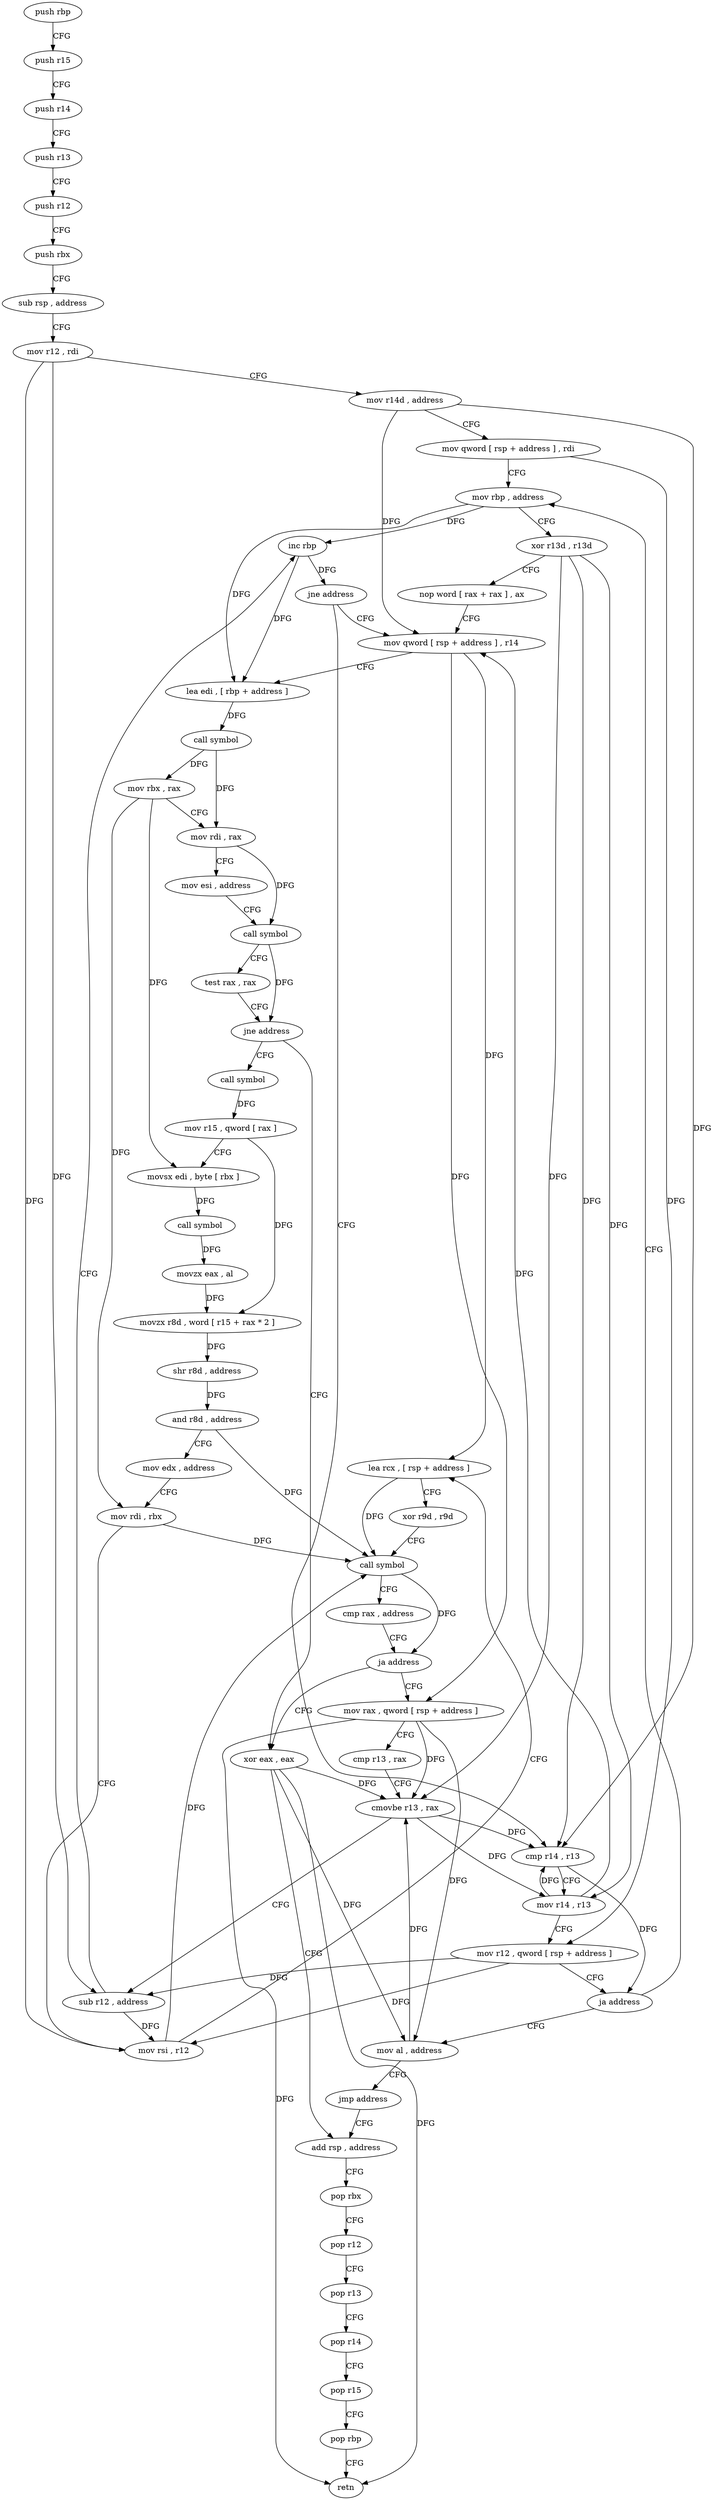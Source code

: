 digraph "func" {
"4219632" [label = "push rbp" ]
"4219633" [label = "push r15" ]
"4219635" [label = "push r14" ]
"4219637" [label = "push r13" ]
"4219639" [label = "push r12" ]
"4219641" [label = "push rbx" ]
"4219642" [label = "sub rsp , address" ]
"4219646" [label = "mov r12 , rdi" ]
"4219649" [label = "mov r14d , address" ]
"4219655" [label = "mov qword [ rsp + address ] , rdi" ]
"4219660" [label = "mov rbp , address" ]
"4219821" [label = "xor eax , eax" ]
"4219823" [label = "add rsp , address" ]
"4219717" [label = "call symbol" ]
"4219722" [label = "mov r15 , qword [ rax ]" ]
"4219725" [label = "movsx edi , byte [ rbx ]" ]
"4219728" [label = "call symbol" ]
"4219733" [label = "movzx eax , al" ]
"4219736" [label = "movzx r8d , word [ r15 + rax * 2 ]" ]
"4219741" [label = "shr r8d , address" ]
"4219745" [label = "and r8d , address" ]
"4219749" [label = "mov edx , address" ]
"4219754" [label = "mov rdi , rbx" ]
"4219757" [label = "mov rsi , r12" ]
"4219760" [label = "lea rcx , [ rsp + address ]" ]
"4219765" [label = "xor r9d , r9d" ]
"4219768" [label = "call symbol" ]
"4219773" [label = "cmp rax , address" ]
"4219777" [label = "ja address" ]
"4219779" [label = "mov rax , qword [ rsp + address ]" ]
"4219784" [label = "cmp r13 , rax" ]
"4219787" [label = "cmovbe r13 , rax" ]
"4219791" [label = "sub r12 , address" ]
"4219795" [label = "inc rbp" ]
"4219798" [label = "jne address" ]
"4219680" [label = "mov qword [ rsp + address ] , r14" ]
"4219800" [label = "cmp r14 , r13" ]
"4219685" [label = "lea edi , [ rbp + address ]" ]
"4219691" [label = "call symbol" ]
"4219696" [label = "mov rbx , rax" ]
"4219699" [label = "mov rdi , rax" ]
"4219702" [label = "mov esi , address" ]
"4219707" [label = "call symbol" ]
"4219712" [label = "test rax , rax" ]
"4219715" [label = "jne address" ]
"4219803" [label = "mov r14 , r13" ]
"4219806" [label = "mov r12 , qword [ rsp + address ]" ]
"4219811" [label = "ja address" ]
"4219817" [label = "mov al , address" ]
"4219667" [label = "xor r13d , r13d" ]
"4219670" [label = "nop word [ rax + rax ] , ax" ]
"4219819" [label = "jmp address" ]
"4219827" [label = "pop rbx" ]
"4219828" [label = "pop r12" ]
"4219830" [label = "pop r13" ]
"4219832" [label = "pop r14" ]
"4219834" [label = "pop r15" ]
"4219836" [label = "pop rbp" ]
"4219837" [label = "retn" ]
"4219632" -> "4219633" [ label = "CFG" ]
"4219633" -> "4219635" [ label = "CFG" ]
"4219635" -> "4219637" [ label = "CFG" ]
"4219637" -> "4219639" [ label = "CFG" ]
"4219639" -> "4219641" [ label = "CFG" ]
"4219641" -> "4219642" [ label = "CFG" ]
"4219642" -> "4219646" [ label = "CFG" ]
"4219646" -> "4219649" [ label = "CFG" ]
"4219646" -> "4219757" [ label = "DFG" ]
"4219646" -> "4219791" [ label = "DFG" ]
"4219649" -> "4219655" [ label = "CFG" ]
"4219649" -> "4219680" [ label = "DFG" ]
"4219649" -> "4219800" [ label = "DFG" ]
"4219655" -> "4219660" [ label = "CFG" ]
"4219655" -> "4219806" [ label = "DFG" ]
"4219660" -> "4219667" [ label = "CFG" ]
"4219660" -> "4219685" [ label = "DFG" ]
"4219660" -> "4219795" [ label = "DFG" ]
"4219821" -> "4219823" [ label = "CFG" ]
"4219821" -> "4219837" [ label = "DFG" ]
"4219821" -> "4219787" [ label = "DFG" ]
"4219821" -> "4219817" [ label = "DFG" ]
"4219823" -> "4219827" [ label = "CFG" ]
"4219717" -> "4219722" [ label = "DFG" ]
"4219722" -> "4219725" [ label = "CFG" ]
"4219722" -> "4219736" [ label = "DFG" ]
"4219725" -> "4219728" [ label = "DFG" ]
"4219728" -> "4219733" [ label = "DFG" ]
"4219733" -> "4219736" [ label = "DFG" ]
"4219736" -> "4219741" [ label = "DFG" ]
"4219741" -> "4219745" [ label = "DFG" ]
"4219745" -> "4219749" [ label = "CFG" ]
"4219745" -> "4219768" [ label = "DFG" ]
"4219749" -> "4219754" [ label = "CFG" ]
"4219754" -> "4219757" [ label = "CFG" ]
"4219754" -> "4219768" [ label = "DFG" ]
"4219757" -> "4219760" [ label = "CFG" ]
"4219757" -> "4219768" [ label = "DFG" ]
"4219760" -> "4219765" [ label = "CFG" ]
"4219760" -> "4219768" [ label = "DFG" ]
"4219765" -> "4219768" [ label = "CFG" ]
"4219768" -> "4219773" [ label = "CFG" ]
"4219768" -> "4219777" [ label = "DFG" ]
"4219773" -> "4219777" [ label = "CFG" ]
"4219777" -> "4219821" [ label = "CFG" ]
"4219777" -> "4219779" [ label = "CFG" ]
"4219779" -> "4219784" [ label = "CFG" ]
"4219779" -> "4219837" [ label = "DFG" ]
"4219779" -> "4219787" [ label = "DFG" ]
"4219779" -> "4219817" [ label = "DFG" ]
"4219784" -> "4219787" [ label = "CFG" ]
"4219787" -> "4219791" [ label = "CFG" ]
"4219787" -> "4219800" [ label = "DFG" ]
"4219787" -> "4219803" [ label = "DFG" ]
"4219791" -> "4219795" [ label = "CFG" ]
"4219791" -> "4219757" [ label = "DFG" ]
"4219795" -> "4219798" [ label = "DFG" ]
"4219795" -> "4219685" [ label = "DFG" ]
"4219798" -> "4219680" [ label = "CFG" ]
"4219798" -> "4219800" [ label = "CFG" ]
"4219680" -> "4219685" [ label = "CFG" ]
"4219680" -> "4219779" [ label = "DFG" ]
"4219680" -> "4219760" [ label = "DFG" ]
"4219800" -> "4219803" [ label = "CFG" ]
"4219800" -> "4219811" [ label = "DFG" ]
"4219685" -> "4219691" [ label = "DFG" ]
"4219691" -> "4219696" [ label = "DFG" ]
"4219691" -> "4219699" [ label = "DFG" ]
"4219696" -> "4219699" [ label = "CFG" ]
"4219696" -> "4219725" [ label = "DFG" ]
"4219696" -> "4219754" [ label = "DFG" ]
"4219699" -> "4219702" [ label = "CFG" ]
"4219699" -> "4219707" [ label = "DFG" ]
"4219702" -> "4219707" [ label = "CFG" ]
"4219707" -> "4219712" [ label = "CFG" ]
"4219707" -> "4219715" [ label = "DFG" ]
"4219712" -> "4219715" [ label = "CFG" ]
"4219715" -> "4219821" [ label = "CFG" ]
"4219715" -> "4219717" [ label = "CFG" ]
"4219803" -> "4219806" [ label = "CFG" ]
"4219803" -> "4219680" [ label = "DFG" ]
"4219803" -> "4219800" [ label = "DFG" ]
"4219806" -> "4219811" [ label = "CFG" ]
"4219806" -> "4219757" [ label = "DFG" ]
"4219806" -> "4219791" [ label = "DFG" ]
"4219811" -> "4219660" [ label = "CFG" ]
"4219811" -> "4219817" [ label = "CFG" ]
"4219817" -> "4219819" [ label = "CFG" ]
"4219817" -> "4219787" [ label = "DFG" ]
"4219667" -> "4219670" [ label = "CFG" ]
"4219667" -> "4219787" [ label = "DFG" ]
"4219667" -> "4219800" [ label = "DFG" ]
"4219667" -> "4219803" [ label = "DFG" ]
"4219670" -> "4219680" [ label = "CFG" ]
"4219819" -> "4219823" [ label = "CFG" ]
"4219827" -> "4219828" [ label = "CFG" ]
"4219828" -> "4219830" [ label = "CFG" ]
"4219830" -> "4219832" [ label = "CFG" ]
"4219832" -> "4219834" [ label = "CFG" ]
"4219834" -> "4219836" [ label = "CFG" ]
"4219836" -> "4219837" [ label = "CFG" ]
}
